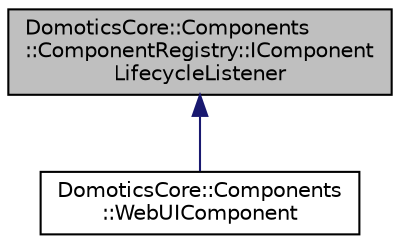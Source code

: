 digraph "DomoticsCore::Components::ComponentRegistry::IComponentLifecycleListener"
{
 // LATEX_PDF_SIZE
  edge [fontname="Helvetica",fontsize="10",labelfontname="Helvetica",labelfontsize="10"];
  node [fontname="Helvetica",fontsize="10",shape=record];
  Node1 [label="DomoticsCore::Components\l::ComponentRegistry::IComponent\lLifecycleListener",height=0.2,width=0.4,color="black", fillcolor="grey75", style="filled", fontcolor="black",tooltip="Listener interface to observe component lifecycle events."];
  Node1 -> Node2 [dir="back",color="midnightblue",fontsize="10",style="solid",fontname="Helvetica"];
  Node2 [label="DomoticsCore::Components\l::WebUIComponent",height=0.2,width=0.4,color="black", fillcolor="white", style="filled",URL="$classDomoticsCore_1_1Components_1_1WebUIComponent.html",tooltip="Async web server + WebSocket frontend that aggregates IWebUIProvider contexts."];
}
